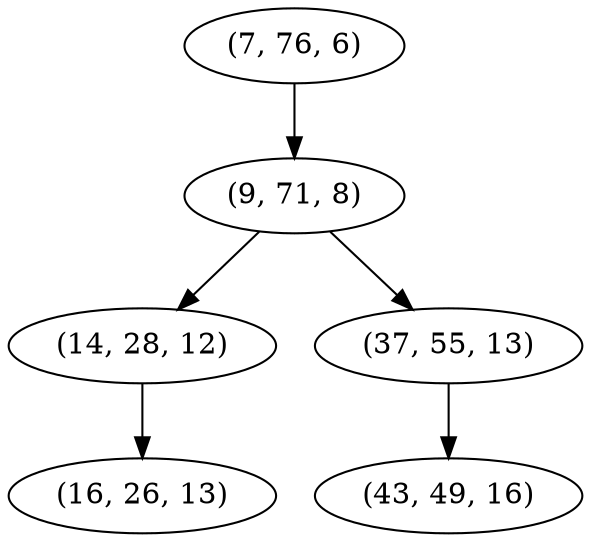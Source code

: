 digraph tree {
    "(7, 76, 6)";
    "(9, 71, 8)";
    "(14, 28, 12)";
    "(16, 26, 13)";
    "(37, 55, 13)";
    "(43, 49, 16)";
    "(7, 76, 6)" -> "(9, 71, 8)";
    "(9, 71, 8)" -> "(14, 28, 12)";
    "(9, 71, 8)" -> "(37, 55, 13)";
    "(14, 28, 12)" -> "(16, 26, 13)";
    "(37, 55, 13)" -> "(43, 49, 16)";
}
